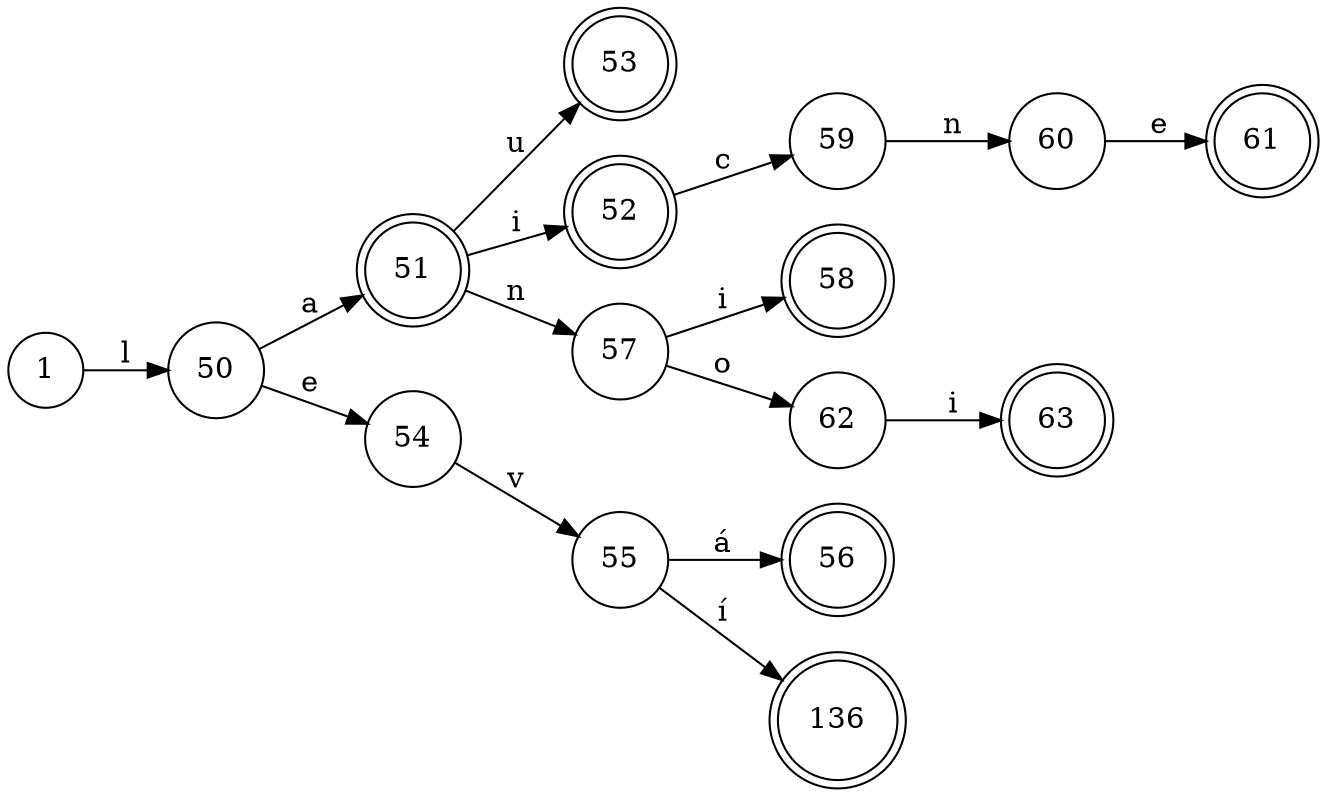 digraph{
	rankdir = LR
	56, 51, 53, 52, 61, 58, 63, 136 [shape=doublecircle]
	node [shape=circle]
	1 -> 50 [label="l"]
	50 -> 54 [label="e"]
	54 -> 55 [label="v"]
	52 -> 59 [label="c"]
	59 -> 60 [label="n"]
	51 -> 57 [label="n"]
	57 -> 62 [label="o"]
	55 -> 56 [label="á"]
	55 -> 136 [label="í"]
	50 -> 51 [label="a"]
	51 -> 53 [label="u"]
	51 -> 52 [label="i"]
	60 -> 61 [label="e"]
	57 -> 58 [label="i"]
	62 -> 63 [label="i"]
}
